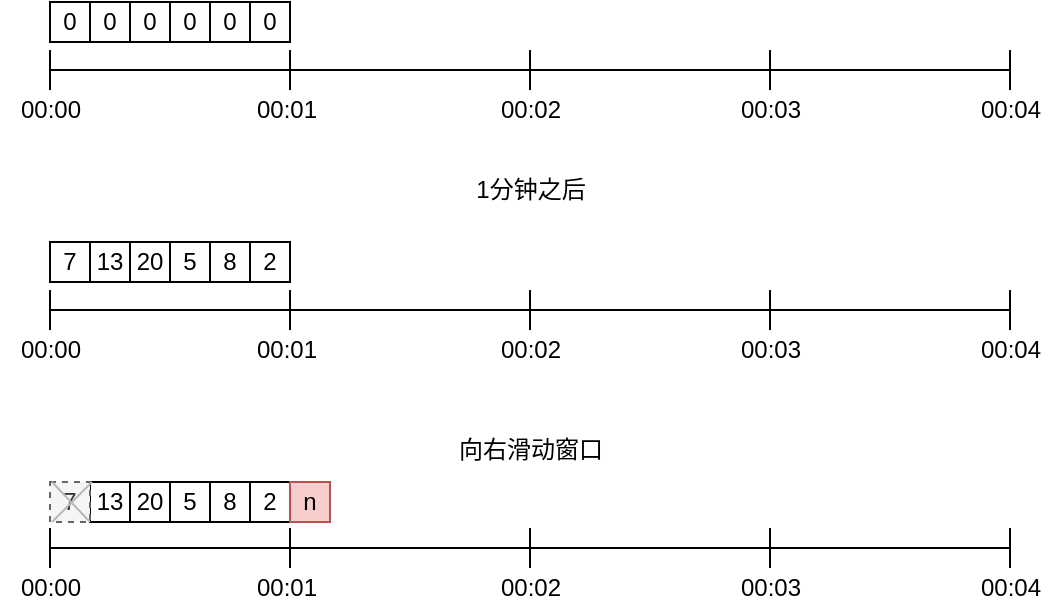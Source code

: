 <mxfile version="13.6.2" type="device"><diagram id="0X3TmWrwJiNWMDISQL8H" name="第 1 页"><mxGraphModel dx="1106" dy="860" grid="1" gridSize="10" guides="1" tooltips="1" connect="1" arrows="1" fold="1" page="1" pageScale="1" pageWidth="827" pageHeight="1169" math="0" shadow="0"><root><mxCell id="0"/><mxCell id="1" parent="0"/><mxCell id="aqNIdK7fFxvVE-wFbU37-1" value="" style="shape=crossbar;whiteSpace=wrap;html=1;rounded=1;" vertex="1" parent="1"><mxGeometry x="120" y="350" width="120" height="20" as="geometry"/></mxCell><mxCell id="aqNIdK7fFxvVE-wFbU37-2" value="" style="shape=crossbar;whiteSpace=wrap;html=1;rounded=1;" vertex="1" parent="1"><mxGeometry x="240" y="350" width="120" height="20" as="geometry"/></mxCell><mxCell id="aqNIdK7fFxvVE-wFbU37-3" value="" style="shape=crossbar;whiteSpace=wrap;html=1;rounded=1;" vertex="1" parent="1"><mxGeometry x="360" y="350" width="120" height="20" as="geometry"/></mxCell><mxCell id="aqNIdK7fFxvVE-wFbU37-4" value="" style="shape=crossbar;whiteSpace=wrap;html=1;rounded=1;" vertex="1" parent="1"><mxGeometry x="480" y="350" width="120" height="20" as="geometry"/></mxCell><mxCell id="aqNIdK7fFxvVE-wFbU37-5" value="00:00" style="text;html=1;align=center;verticalAlign=middle;resizable=0;points=[];autosize=1;" vertex="1" parent="1"><mxGeometry x="95" y="370" width="50" height="20" as="geometry"/></mxCell><mxCell id="aqNIdK7fFxvVE-wFbU37-6" value="00:01" style="text;html=1;align=center;verticalAlign=middle;resizable=0;points=[];autosize=1;" vertex="1" parent="1"><mxGeometry x="213" y="370" width="50" height="20" as="geometry"/></mxCell><mxCell id="aqNIdK7fFxvVE-wFbU37-7" value="00:02" style="text;html=1;align=center;verticalAlign=middle;resizable=0;points=[];autosize=1;" vertex="1" parent="1"><mxGeometry x="335" y="370" width="50" height="20" as="geometry"/></mxCell><mxCell id="aqNIdK7fFxvVE-wFbU37-8" value="00:03" style="text;html=1;align=center;verticalAlign=middle;resizable=0;points=[];autosize=1;" vertex="1" parent="1"><mxGeometry x="455" y="370" width="50" height="20" as="geometry"/></mxCell><mxCell id="aqNIdK7fFxvVE-wFbU37-9" value="00:04" style="text;html=1;align=center;verticalAlign=middle;resizable=0;points=[];autosize=1;" vertex="1" parent="1"><mxGeometry x="575" y="370" width="50" height="20" as="geometry"/></mxCell><mxCell id="aqNIdK7fFxvVE-wFbU37-14" value="7" style="rounded=0;whiteSpace=wrap;html=1;" vertex="1" parent="1"><mxGeometry x="120" y="326" width="20" height="20" as="geometry"/></mxCell><mxCell id="aqNIdK7fFxvVE-wFbU37-19" value="13" style="rounded=0;whiteSpace=wrap;html=1;" vertex="1" parent="1"><mxGeometry x="140" y="326" width="20" height="20" as="geometry"/></mxCell><mxCell id="aqNIdK7fFxvVE-wFbU37-27" value="20" style="rounded=0;whiteSpace=wrap;html=1;" vertex="1" parent="1"><mxGeometry x="160" y="326" width="20" height="20" as="geometry"/></mxCell><mxCell id="aqNIdK7fFxvVE-wFbU37-32" value="5" style="rounded=0;whiteSpace=wrap;html=1;" vertex="1" parent="1"><mxGeometry x="180" y="326" width="20" height="20" as="geometry"/></mxCell><mxCell id="aqNIdK7fFxvVE-wFbU37-33" value="8" style="rounded=0;whiteSpace=wrap;html=1;" vertex="1" parent="1"><mxGeometry x="200" y="326" width="20" height="20" as="geometry"/></mxCell><mxCell id="aqNIdK7fFxvVE-wFbU37-34" value="2" style="rounded=0;whiteSpace=wrap;html=1;" vertex="1" parent="1"><mxGeometry x="220" y="326" width="20" height="20" as="geometry"/></mxCell><mxCell id="aqNIdK7fFxvVE-wFbU37-50" value="" style="shape=crossbar;whiteSpace=wrap;html=1;rounded=1;" vertex="1" parent="1"><mxGeometry x="120" y="469" width="120" height="20" as="geometry"/></mxCell><mxCell id="aqNIdK7fFxvVE-wFbU37-51" value="" style="shape=crossbar;whiteSpace=wrap;html=1;rounded=1;" vertex="1" parent="1"><mxGeometry x="240" y="469" width="120" height="20" as="geometry"/></mxCell><mxCell id="aqNIdK7fFxvVE-wFbU37-52" value="" style="shape=crossbar;whiteSpace=wrap;html=1;rounded=1;" vertex="1" parent="1"><mxGeometry x="360" y="469" width="120" height="20" as="geometry"/></mxCell><mxCell id="aqNIdK7fFxvVE-wFbU37-53" value="" style="shape=crossbar;whiteSpace=wrap;html=1;rounded=1;" vertex="1" parent="1"><mxGeometry x="480" y="469" width="120" height="20" as="geometry"/></mxCell><mxCell id="aqNIdK7fFxvVE-wFbU37-54" value="00:00" style="text;html=1;align=center;verticalAlign=middle;resizable=0;points=[];autosize=1;" vertex="1" parent="1"><mxGeometry x="95" y="489" width="50" height="20" as="geometry"/></mxCell><mxCell id="aqNIdK7fFxvVE-wFbU37-55" value="00:01" style="text;html=1;align=center;verticalAlign=middle;resizable=0;points=[];autosize=1;" vertex="1" parent="1"><mxGeometry x="213" y="489" width="50" height="20" as="geometry"/></mxCell><mxCell id="aqNIdK7fFxvVE-wFbU37-56" value="00:02" style="text;html=1;align=center;verticalAlign=middle;resizable=0;points=[];autosize=1;" vertex="1" parent="1"><mxGeometry x="335" y="489" width="50" height="20" as="geometry"/></mxCell><mxCell id="aqNIdK7fFxvVE-wFbU37-57" value="00:03" style="text;html=1;align=center;verticalAlign=middle;resizable=0;points=[];autosize=1;" vertex="1" parent="1"><mxGeometry x="455" y="489" width="50" height="20" as="geometry"/></mxCell><mxCell id="aqNIdK7fFxvVE-wFbU37-58" value="00:04" style="text;html=1;align=center;verticalAlign=middle;resizable=0;points=[];autosize=1;" vertex="1" parent="1"><mxGeometry x="575" y="489" width="50" height="20" as="geometry"/></mxCell><mxCell id="aqNIdK7fFxvVE-wFbU37-66" value="13" style="rounded=0;whiteSpace=wrap;html=1;" vertex="1" parent="1"><mxGeometry x="140" y="446" width="20" height="20" as="geometry"/></mxCell><mxCell id="aqNIdK7fFxvVE-wFbU37-67" value="20" style="rounded=0;whiteSpace=wrap;html=1;" vertex="1" parent="1"><mxGeometry x="160" y="446" width="20" height="20" as="geometry"/></mxCell><mxCell id="aqNIdK7fFxvVE-wFbU37-68" value="5" style="rounded=0;whiteSpace=wrap;html=1;" vertex="1" parent="1"><mxGeometry x="180" y="446" width="20" height="20" as="geometry"/></mxCell><mxCell id="aqNIdK7fFxvVE-wFbU37-69" value="8" style="rounded=0;whiteSpace=wrap;html=1;" vertex="1" parent="1"><mxGeometry x="200" y="446" width="20" height="20" as="geometry"/></mxCell><mxCell id="aqNIdK7fFxvVE-wFbU37-70" value="2" style="rounded=0;whiteSpace=wrap;html=1;" vertex="1" parent="1"><mxGeometry x="220" y="446" width="20" height="20" as="geometry"/></mxCell><mxCell id="aqNIdK7fFxvVE-wFbU37-71" value="n" style="rounded=0;whiteSpace=wrap;html=1;fillColor=#f8cecc;strokeColor=#b85450;" vertex="1" parent="1"><mxGeometry x="240" y="446" width="20" height="20" as="geometry"/></mxCell><mxCell id="aqNIdK7fFxvVE-wFbU37-72" value="7" style="rounded=0;whiteSpace=wrap;html=1;fillColor=#f5f5f5;strokeColor=#666666;fontColor=#333333;dashed=1;" vertex="1" parent="1"><mxGeometry x="120" y="446" width="20" height="20" as="geometry"/></mxCell><mxCell id="aqNIdK7fFxvVE-wFbU37-75" value="" style="endArrow=none;html=1;strokeColor=#B8B8B8;" edge="1" parent="1"><mxGeometry width="50" height="50" relative="1" as="geometry"><mxPoint x="121" y="466" as="sourcePoint"/><mxPoint x="141" y="446" as="targetPoint"/></mxGeometry></mxCell><mxCell id="aqNIdK7fFxvVE-wFbU37-77" value="" style="endArrow=none;html=1;entryX=0;entryY=1;entryDx=0;entryDy=0;strokeColor=#B8B8B8;" edge="1" parent="1" target="aqNIdK7fFxvVE-wFbU37-66"><mxGeometry width="50" height="50" relative="1" as="geometry"><mxPoint x="121" y="446" as="sourcePoint"/><mxPoint x="151" y="456" as="targetPoint"/></mxGeometry></mxCell><mxCell id="aqNIdK7fFxvVE-wFbU37-78" value="" style="shape=crossbar;whiteSpace=wrap;html=1;rounded=1;" vertex="1" parent="1"><mxGeometry x="120" y="230" width="120" height="20" as="geometry"/></mxCell><mxCell id="aqNIdK7fFxvVE-wFbU37-79" value="" style="shape=crossbar;whiteSpace=wrap;html=1;rounded=1;" vertex="1" parent="1"><mxGeometry x="240" y="230" width="120" height="20" as="geometry"/></mxCell><mxCell id="aqNIdK7fFxvVE-wFbU37-80" value="" style="shape=crossbar;whiteSpace=wrap;html=1;rounded=1;" vertex="1" parent="1"><mxGeometry x="360" y="230" width="120" height="20" as="geometry"/></mxCell><mxCell id="aqNIdK7fFxvVE-wFbU37-81" value="" style="shape=crossbar;whiteSpace=wrap;html=1;rounded=1;" vertex="1" parent="1"><mxGeometry x="480" y="230" width="120" height="20" as="geometry"/></mxCell><mxCell id="aqNIdK7fFxvVE-wFbU37-82" value="00:00" style="text;html=1;align=center;verticalAlign=middle;resizable=0;points=[];autosize=1;" vertex="1" parent="1"><mxGeometry x="95" y="250" width="50" height="20" as="geometry"/></mxCell><mxCell id="aqNIdK7fFxvVE-wFbU37-83" value="00:01" style="text;html=1;align=center;verticalAlign=middle;resizable=0;points=[];autosize=1;" vertex="1" parent="1"><mxGeometry x="213" y="250" width="50" height="20" as="geometry"/></mxCell><mxCell id="aqNIdK7fFxvVE-wFbU37-84" value="00:02" style="text;html=1;align=center;verticalAlign=middle;resizable=0;points=[];autosize=1;" vertex="1" parent="1"><mxGeometry x="335" y="250" width="50" height="20" as="geometry"/></mxCell><mxCell id="aqNIdK7fFxvVE-wFbU37-85" value="00:03" style="text;html=1;align=center;verticalAlign=middle;resizable=0;points=[];autosize=1;" vertex="1" parent="1"><mxGeometry x="455" y="250" width="50" height="20" as="geometry"/></mxCell><mxCell id="aqNIdK7fFxvVE-wFbU37-86" value="00:04" style="text;html=1;align=center;verticalAlign=middle;resizable=0;points=[];autosize=1;" vertex="1" parent="1"><mxGeometry x="575" y="250" width="50" height="20" as="geometry"/></mxCell><mxCell id="aqNIdK7fFxvVE-wFbU37-87" value="0" style="rounded=0;whiteSpace=wrap;html=1;" vertex="1" parent="1"><mxGeometry x="120" y="206" width="20" height="20" as="geometry"/></mxCell><mxCell id="aqNIdK7fFxvVE-wFbU37-88" value="0" style="rounded=0;whiteSpace=wrap;html=1;" vertex="1" parent="1"><mxGeometry x="140" y="206" width="20" height="20" as="geometry"/></mxCell><mxCell id="aqNIdK7fFxvVE-wFbU37-89" value="0" style="rounded=0;whiteSpace=wrap;html=1;" vertex="1" parent="1"><mxGeometry x="160" y="206" width="20" height="20" as="geometry"/></mxCell><mxCell id="aqNIdK7fFxvVE-wFbU37-90" value="0" style="rounded=0;whiteSpace=wrap;html=1;" vertex="1" parent="1"><mxGeometry x="180" y="206" width="20" height="20" as="geometry"/></mxCell><mxCell id="aqNIdK7fFxvVE-wFbU37-91" value="0" style="rounded=0;whiteSpace=wrap;html=1;" vertex="1" parent="1"><mxGeometry x="200" y="206" width="20" height="20" as="geometry"/></mxCell><mxCell id="aqNIdK7fFxvVE-wFbU37-92" value="0" style="rounded=0;whiteSpace=wrap;html=1;" vertex="1" parent="1"><mxGeometry x="220" y="206" width="20" height="20" as="geometry"/></mxCell><mxCell id="aqNIdK7fFxvVE-wFbU37-94" value="1分钟之后" style="text;html=1;strokeColor=none;fillColor=none;align=center;verticalAlign=middle;whiteSpace=wrap;rounded=0;dashed=1;" vertex="1" parent="1"><mxGeometry x="319.5" y="290" width="81" height="20" as="geometry"/></mxCell><mxCell id="aqNIdK7fFxvVE-wFbU37-95" value="向右滑动窗口" style="text;html=1;strokeColor=none;fillColor=none;align=center;verticalAlign=middle;whiteSpace=wrap;rounded=0;dashed=1;" vertex="1" parent="1"><mxGeometry x="319.5" y="420" width="81" height="20" as="geometry"/></mxCell></root></mxGraphModel></diagram></mxfile>